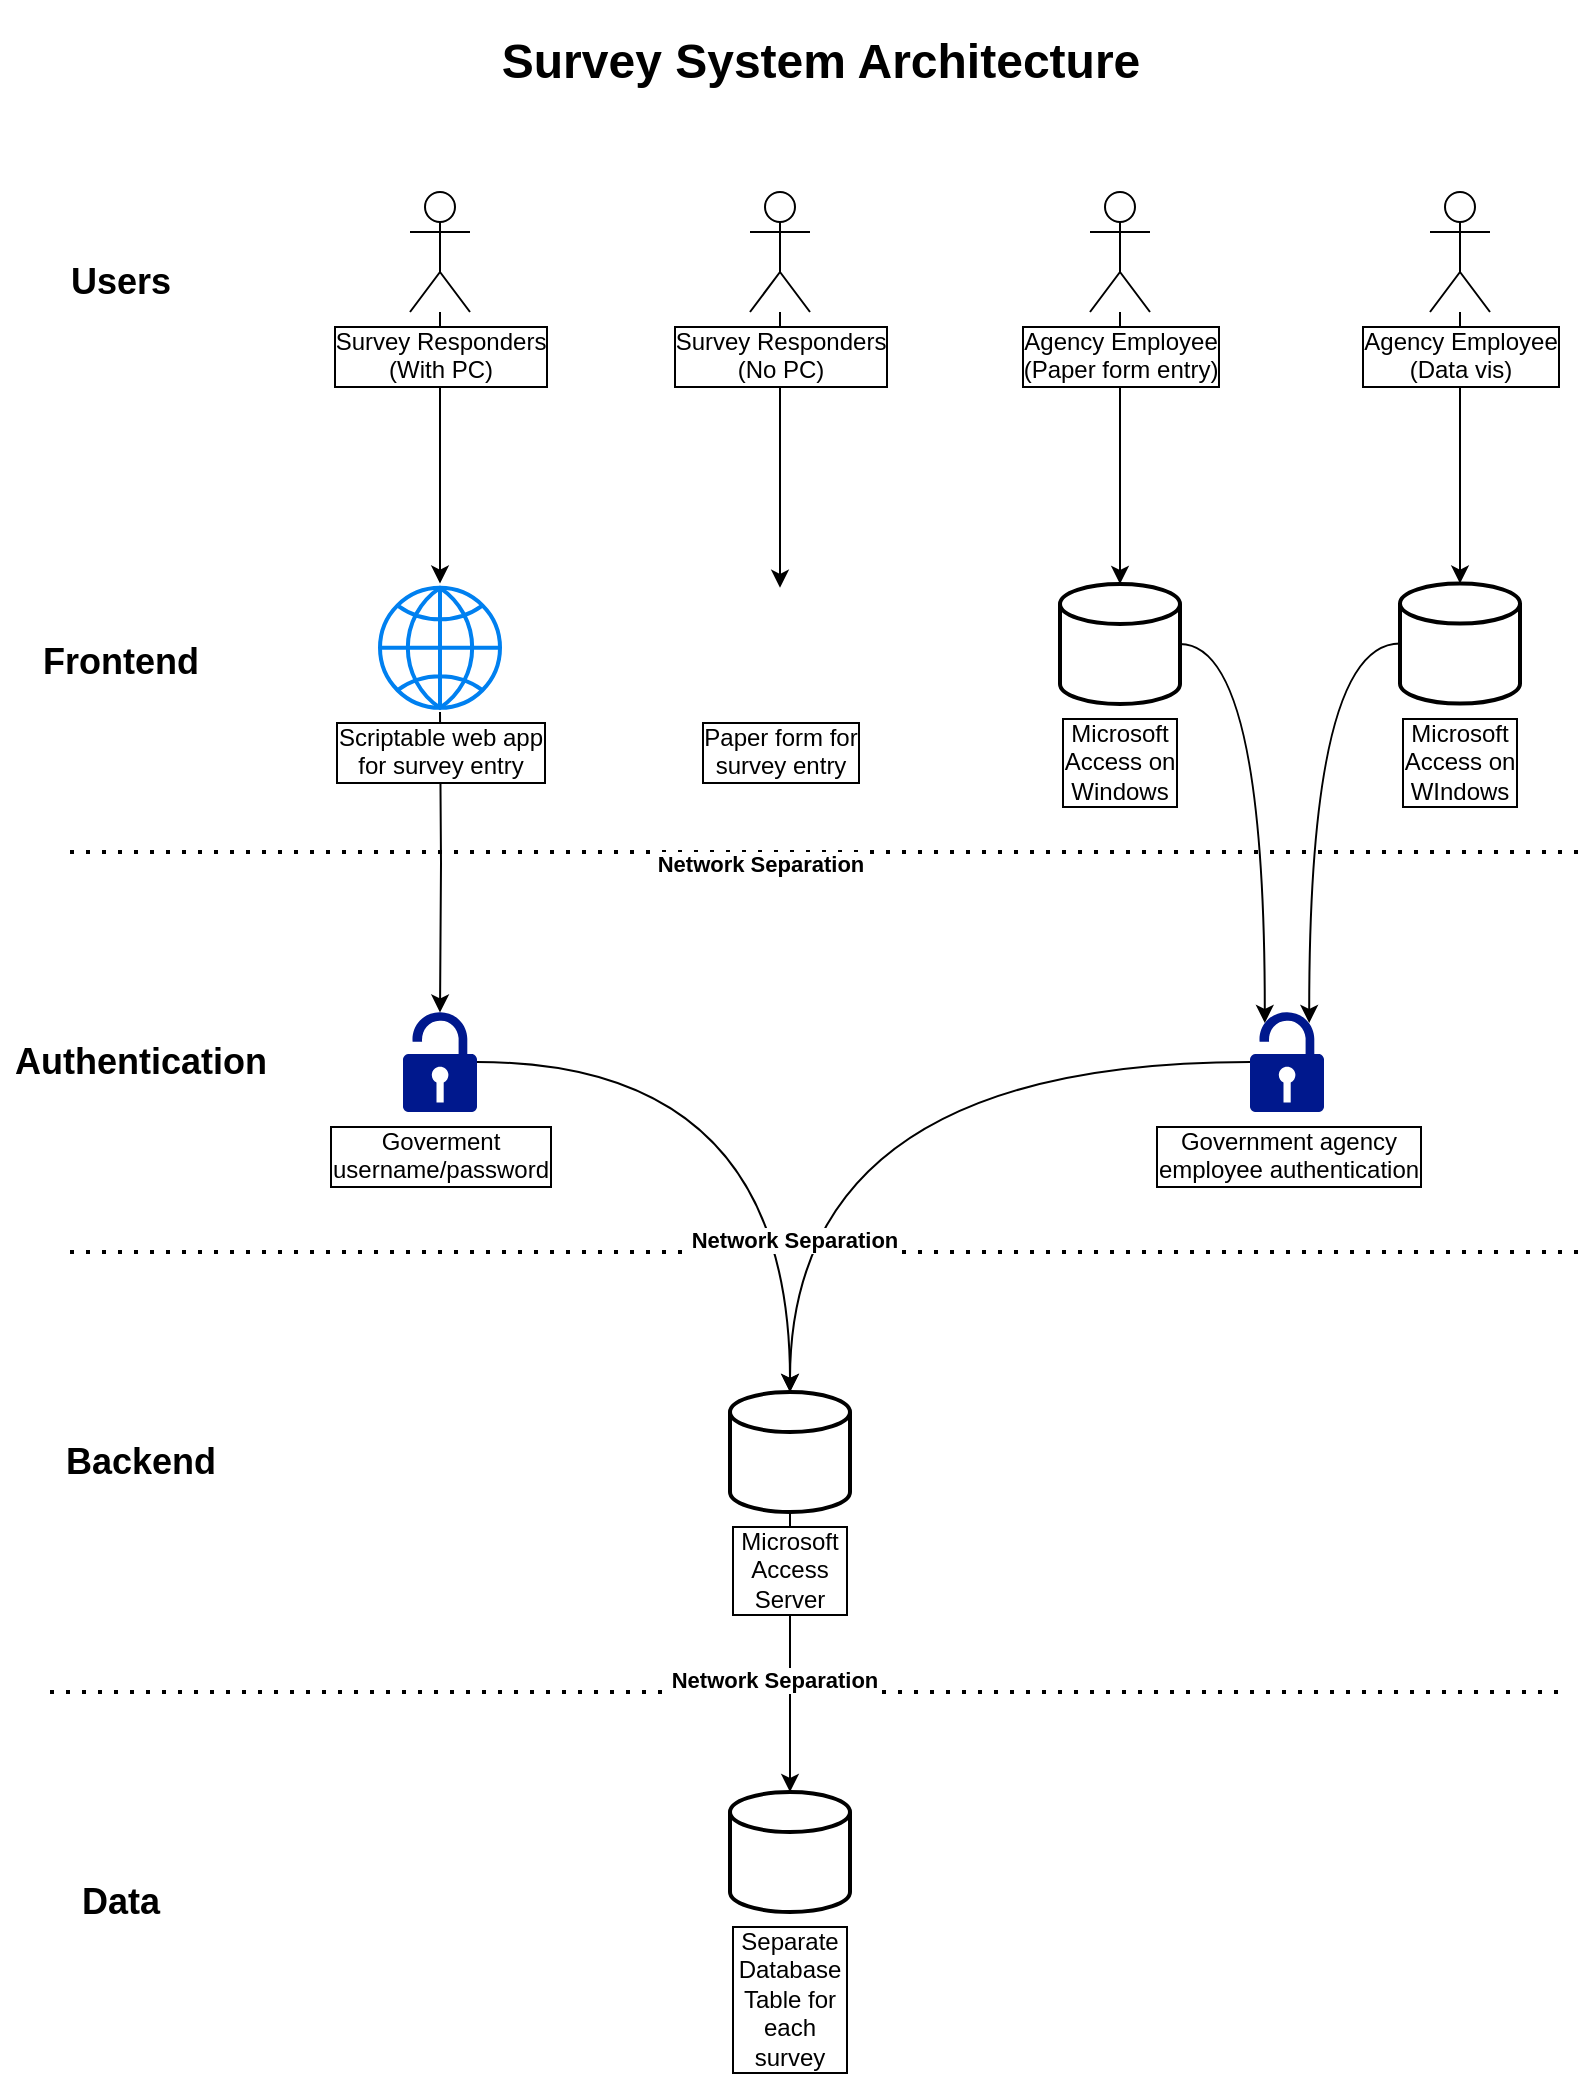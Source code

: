 <mxfile version="14.9.4" type="device"><diagram id="lsAeceK-NLjRVFUGZ8yn" name="Page-1"><mxGraphModel dx="1006" dy="685" grid="1" gridSize="10" guides="1" tooltips="1" connect="1" arrows="1" fold="1" page="1" pageScale="1" pageWidth="850" pageHeight="1100" math="0" shadow="0"><root><mxCell id="0"/><mxCell id="1" parent="0"/><mxCell id="vFPc_Zqhfm6vw0X2sW2X-13" style="edgeStyle=orthogonalEdgeStyle;rounded=0;orthogonalLoop=1;jettySize=auto;html=1;" edge="1" parent="1" source="vFPc_Zqhfm6vw0X2sW2X-1"><mxGeometry relative="1" as="geometry"><mxPoint x="235" y="305.8" as="targetPoint"/></mxGeometry></mxCell><mxCell id="vFPc_Zqhfm6vw0X2sW2X-1" value="Survey Responders&lt;br&gt;(With PC)" style="shape=umlActor;verticalLabelPosition=bottom;verticalAlign=top;html=1;outlineConnect=0;labelBackgroundColor=#ffffff;labelBorderColor=#000000;" vertex="1" parent="1"><mxGeometry x="220" y="110" width="30" height="60" as="geometry"/></mxCell><mxCell id="vFPc_Zqhfm6vw0X2sW2X-16" style="edgeStyle=orthogonalEdgeStyle;rounded=0;orthogonalLoop=1;jettySize=auto;html=1;" edge="1" parent="1" source="vFPc_Zqhfm6vw0X2sW2X-2" target="vFPc_Zqhfm6vw0X2sW2X-15"><mxGeometry relative="1" as="geometry"/></mxCell><mxCell id="vFPc_Zqhfm6vw0X2sW2X-2" value="Survey Responders&lt;br&gt;(No PC)" style="shape=umlActor;verticalLabelPosition=bottom;verticalAlign=top;html=1;outlineConnect=0;labelBackgroundColor=#ffffff;labelBorderColor=#000000;" vertex="1" parent="1"><mxGeometry x="390" y="110" width="30" height="60" as="geometry"/></mxCell><mxCell id="vFPc_Zqhfm6vw0X2sW2X-21" style="edgeStyle=orthogonalEdgeStyle;rounded=0;orthogonalLoop=1;jettySize=auto;html=1;" edge="1" parent="1" source="vFPc_Zqhfm6vw0X2sW2X-3" target="vFPc_Zqhfm6vw0X2sW2X-18"><mxGeometry relative="1" as="geometry"/></mxCell><mxCell id="vFPc_Zqhfm6vw0X2sW2X-3" value="Agency Employee&lt;br&gt;(Data vis)" style="shape=umlActor;verticalLabelPosition=bottom;verticalAlign=top;html=1;outlineConnect=0;labelBackgroundColor=#ffffff;labelBorderColor=#000000;" vertex="1" parent="1"><mxGeometry x="730" y="110" width="30" height="60" as="geometry"/></mxCell><mxCell id="vFPc_Zqhfm6vw0X2sW2X-20" style="edgeStyle=orthogonalEdgeStyle;rounded=0;orthogonalLoop=1;jettySize=auto;html=1;" edge="1" parent="1" source="vFPc_Zqhfm6vw0X2sW2X-4" target="vFPc_Zqhfm6vw0X2sW2X-17"><mxGeometry relative="1" as="geometry"/></mxCell><mxCell id="vFPc_Zqhfm6vw0X2sW2X-4" value="Agency Employee&lt;br&gt;(Paper form entry)" style="shape=umlActor;verticalLabelPosition=bottom;verticalAlign=top;html=1;outlineConnect=0;labelBackgroundColor=#ffffff;labelBorderColor=#000000;" vertex="1" parent="1"><mxGeometry x="560" y="110" width="30" height="60" as="geometry"/></mxCell><mxCell id="vFPc_Zqhfm6vw0X2sW2X-8" value="&lt;h2&gt;Users&lt;/h2&gt;" style="text;html=1;align=center;verticalAlign=middle;resizable=0;points=[];autosize=1;strokeColor=none;" vertex="1" parent="1"><mxGeometry x="40" y="130" width="70" height="50" as="geometry"/></mxCell><mxCell id="vFPc_Zqhfm6vw0X2sW2X-11" value="&lt;h2&gt;Frontend&lt;/h2&gt;" style="text;html=1;align=center;verticalAlign=middle;resizable=0;points=[];autosize=1;strokeColor=none;" vertex="1" parent="1"><mxGeometry x="30" y="320" width="90" height="50" as="geometry"/></mxCell><mxCell id="vFPc_Zqhfm6vw0X2sW2X-33" style="edgeStyle=orthogonalEdgeStyle;rounded=0;orthogonalLoop=1;jettySize=auto;html=1;entryX=0.5;entryY=0.005;entryDx=0;entryDy=0;entryPerimeter=0;" edge="1" parent="1" target="vFPc_Zqhfm6vw0X2sW2X-30"><mxGeometry relative="1" as="geometry"><mxPoint x="235" y="370" as="sourcePoint"/></mxGeometry></mxCell><mxCell id="vFPc_Zqhfm6vw0X2sW2X-15" value="Paper form for &lt;br&gt;survey entry" style="shape=image;html=1;verticalAlign=top;verticalLabelPosition=bottom;labelBackgroundColor=#ffffff;imageAspect=0;aspect=fixed;image=https://cdn2.iconfinder.com/data/icons/bitsies/128/EditDocument-128.png;labelBorderColor=#000000;" vertex="1" parent="1"><mxGeometry x="375" y="307.9" width="60" height="60" as="geometry"/></mxCell><mxCell id="vFPc_Zqhfm6vw0X2sW2X-31" style="edgeStyle=orthogonalEdgeStyle;rounded=0;orthogonalLoop=1;jettySize=auto;html=1;entryX=0.2;entryY=0.11;entryDx=0;entryDy=0;entryPerimeter=0;curved=1;" edge="1" parent="1" source="vFPc_Zqhfm6vw0X2sW2X-17" target="vFPc_Zqhfm6vw0X2sW2X-24"><mxGeometry relative="1" as="geometry"/></mxCell><mxCell id="vFPc_Zqhfm6vw0X2sW2X-17" value="Microsoft&lt;br&gt;Access on Windows" style="strokeWidth=2;html=1;shape=mxgraph.flowchart.database;whiteSpace=wrap;labelPosition=center;verticalLabelPosition=bottom;align=center;verticalAlign=top;labelBackgroundColor=#ffffff;labelBorderColor=#000000;" vertex="1" parent="1"><mxGeometry x="545" y="306" width="60" height="60" as="geometry"/></mxCell><mxCell id="vFPc_Zqhfm6vw0X2sW2X-32" style="edgeStyle=orthogonalEdgeStyle;rounded=0;orthogonalLoop=1;jettySize=auto;html=1;entryX=0.8;entryY=0.11;entryDx=0;entryDy=0;entryPerimeter=0;curved=1;" edge="1" parent="1" source="vFPc_Zqhfm6vw0X2sW2X-18" target="vFPc_Zqhfm6vw0X2sW2X-24"><mxGeometry relative="1" as="geometry"/></mxCell><mxCell id="vFPc_Zqhfm6vw0X2sW2X-18" value="Microsoft&lt;br&gt;Access on WIndows" style="strokeWidth=2;html=1;shape=mxgraph.flowchart.database;whiteSpace=wrap;labelPosition=center;verticalLabelPosition=bottom;align=center;verticalAlign=top;labelBackgroundColor=#ffffff;labelBorderColor=#000000;" vertex="1" parent="1"><mxGeometry x="715" y="305.8" width="60" height="60" as="geometry"/></mxCell><mxCell id="vFPc_Zqhfm6vw0X2sW2X-22" value="" style="endArrow=none;dashed=1;html=1;dashPattern=1 3;strokeWidth=2;" edge="1" parent="1"><mxGeometry width="50" height="50" relative="1" as="geometry"><mxPoint x="50" y="440" as="sourcePoint"/><mxPoint x="810" y="440" as="targetPoint"/></mxGeometry></mxCell><mxCell id="vFPc_Zqhfm6vw0X2sW2X-38" value="Network Separation" style="edgeLabel;html=1;align=center;verticalAlign=middle;resizable=0;points=[];fontStyle=1" vertex="1" connectable="0" parent="vFPc_Zqhfm6vw0X2sW2X-22"><mxGeometry x="-0.093" y="-6" relative="1" as="geometry"><mxPoint as="offset"/></mxGeometry></mxCell><mxCell id="vFPc_Zqhfm6vw0X2sW2X-23" value="&lt;h2&gt;Authentication&lt;/h2&gt;" style="text;html=1;align=center;verticalAlign=middle;resizable=0;points=[];autosize=1;strokeColor=none;" vertex="1" parent="1"><mxGeometry x="15" y="520" width="140" height="50" as="geometry"/></mxCell><mxCell id="vFPc_Zqhfm6vw0X2sW2X-42" style="edgeStyle=orthogonalEdgeStyle;rounded=0;orthogonalLoop=1;jettySize=auto;html=1;curved=1;" edge="1" parent="1" source="vFPc_Zqhfm6vw0X2sW2X-24" target="vFPc_Zqhfm6vw0X2sW2X-40"><mxGeometry relative="1" as="geometry"/></mxCell><mxCell id="vFPc_Zqhfm6vw0X2sW2X-24" value="Government agency&lt;br&gt;employee authentication" style="aspect=fixed;pointerEvents=1;shadow=0;dashed=0;html=1;strokeColor=none;labelPosition=center;verticalLabelPosition=bottom;verticalAlign=top;align=center;fillColor=#00188D;shape=mxgraph.mscae.enterprise.lock_unlocked;labelBackgroundColor=#ffffff;labelBorderColor=#000000;" vertex="1" parent="1"><mxGeometry x="640" y="520" width="37" height="50" as="geometry"/></mxCell><mxCell id="vFPc_Zqhfm6vw0X2sW2X-41" style="edgeStyle=orthogonalEdgeStyle;rounded=0;orthogonalLoop=1;jettySize=auto;html=1;curved=1;" edge="1" parent="1" source="vFPc_Zqhfm6vw0X2sW2X-30" target="vFPc_Zqhfm6vw0X2sW2X-40"><mxGeometry relative="1" as="geometry"/></mxCell><mxCell id="vFPc_Zqhfm6vw0X2sW2X-30" value="Goverment&lt;br&gt;username/password" style="aspect=fixed;pointerEvents=1;shadow=0;dashed=0;html=1;strokeColor=none;labelPosition=center;verticalLabelPosition=bottom;verticalAlign=top;align=center;fillColor=#00188D;shape=mxgraph.mscae.enterprise.lock_unlocked;labelBackgroundColor=#ffffff;labelBorderColor=#000000;" vertex="1" parent="1"><mxGeometry x="216.5" y="520" width="37" height="50" as="geometry"/></mxCell><mxCell id="vFPc_Zqhfm6vw0X2sW2X-34" value="" style="endArrow=none;dashed=1;html=1;dashPattern=1 3;strokeWidth=2;" edge="1" parent="1"><mxGeometry width="50" height="50" relative="1" as="geometry"><mxPoint x="50" y="640" as="sourcePoint"/><mxPoint x="810" y="640" as="targetPoint"/></mxGeometry></mxCell><mxCell id="vFPc_Zqhfm6vw0X2sW2X-39" value="&lt;b&gt;Network Separation&lt;/b&gt;" style="edgeLabel;html=1;align=center;verticalAlign=middle;resizable=0;points=[];" vertex="1" connectable="0" parent="vFPc_Zqhfm6vw0X2sW2X-34"><mxGeometry x="-0.048" y="6" relative="1" as="geometry"><mxPoint as="offset"/></mxGeometry></mxCell><mxCell id="vFPc_Zqhfm6vw0X2sW2X-35" value="&lt;h2&gt;Backend&lt;/h2&gt;" style="text;html=1;align=center;verticalAlign=middle;resizable=0;points=[];autosize=1;strokeColor=none;" vertex="1" parent="1"><mxGeometry x="40" y="720" width="90" height="50" as="geometry"/></mxCell><mxCell id="vFPc_Zqhfm6vw0X2sW2X-47" style="edgeStyle=orthogonalEdgeStyle;rounded=0;orthogonalLoop=1;jettySize=auto;html=1;" edge="1" parent="1" source="vFPc_Zqhfm6vw0X2sW2X-40" target="vFPc_Zqhfm6vw0X2sW2X-46"><mxGeometry relative="1" as="geometry"/></mxCell><mxCell id="vFPc_Zqhfm6vw0X2sW2X-40" value="Microsoft&lt;br&gt;Access Server" style="strokeWidth=2;html=1;shape=mxgraph.flowchart.database;whiteSpace=wrap;labelPosition=center;verticalLabelPosition=bottom;align=center;verticalAlign=top;labelBackgroundColor=#ffffff;labelBorderColor=#000000;" vertex="1" parent="1"><mxGeometry x="380" y="710" width="60" height="60" as="geometry"/></mxCell><mxCell id="vFPc_Zqhfm6vw0X2sW2X-43" value="" style="endArrow=none;dashed=1;html=1;dashPattern=1 3;strokeWidth=2;" edge="1" parent="1"><mxGeometry width="50" height="50" relative="1" as="geometry"><mxPoint x="40" y="860" as="sourcePoint"/><mxPoint x="800" y="860" as="targetPoint"/></mxGeometry></mxCell><mxCell id="vFPc_Zqhfm6vw0X2sW2X-44" value="&lt;b&gt;Network Separation&lt;/b&gt;" style="edgeLabel;html=1;align=center;verticalAlign=middle;resizable=0;points=[];" vertex="1" connectable="0" parent="vFPc_Zqhfm6vw0X2sW2X-43"><mxGeometry x="-0.048" y="6" relative="1" as="geometry"><mxPoint as="offset"/></mxGeometry></mxCell><mxCell id="vFPc_Zqhfm6vw0X2sW2X-45" value="&lt;h2&gt;Data&lt;/h2&gt;" style="text;html=1;align=center;verticalAlign=middle;resizable=0;points=[];autosize=1;strokeColor=none;" vertex="1" parent="1"><mxGeometry x="50" y="940" width="50" height="50" as="geometry"/></mxCell><mxCell id="vFPc_Zqhfm6vw0X2sW2X-46" value="Separate Database Table for each survey" style="strokeWidth=2;html=1;shape=mxgraph.flowchart.database;whiteSpace=wrap;labelPosition=center;verticalLabelPosition=bottom;align=center;verticalAlign=top;labelBackgroundColor=#ffffff;labelBorderColor=#000000;" vertex="1" parent="1"><mxGeometry x="380" y="910" width="60" height="60" as="geometry"/></mxCell><mxCell id="vFPc_Zqhfm6vw0X2sW2X-50" value="Scriptable web app&lt;br&gt;for survey entry" style="html=1;verticalLabelPosition=bottom;align=center;labelBackgroundColor=#ffffff;verticalAlign=top;strokeWidth=2;strokeColor=#0080F0;shadow=0;dashed=0;shape=mxgraph.ios7.icons.globe;labelBorderColor=#000000;" vertex="1" parent="1"><mxGeometry x="205" y="307.9" width="60" height="60" as="geometry"/></mxCell><mxCell id="vFPc_Zqhfm6vw0X2sW2X-51" value="&lt;h1&gt;Survey System Architecture&lt;/h1&gt;" style="text;html=1;align=center;verticalAlign=middle;resizable=0;points=[];autosize=1;strokeColor=none;" vertex="1" parent="1"><mxGeometry x="260" y="20" width="330" height="50" as="geometry"/></mxCell></root></mxGraphModel></diagram></mxfile>